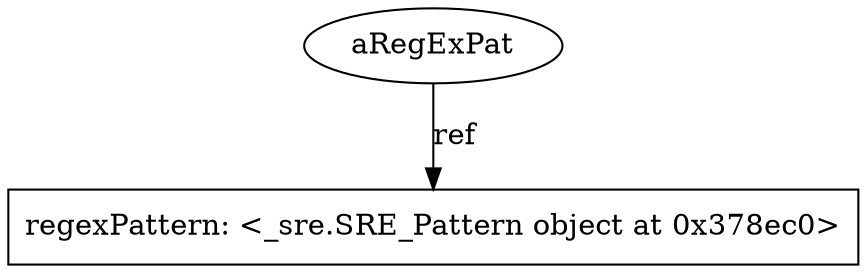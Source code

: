 digraph G {
    overlap=false;

    name3322928 [label="aRegExPat", shape="ellipse"];
    _sre_SRE_Pattern3641024 [label="regexPattern: <_sre.SRE_Pattern object at 0x378ec0>", shape="box"];

    name3322928 -> _sre_SRE_Pattern3641024 [label="ref"];

}
